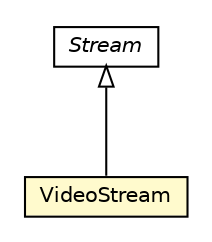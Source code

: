 #!/usr/local/bin/dot
#
# Class diagram 
# Generated by UMLGraph version R5_6-24-gf6e263 (http://www.umlgraph.org/)
#

digraph G {
	edge [fontname="Helvetica",fontsize=10,labelfontname="Helvetica",labelfontsize=10];
	node [fontname="Helvetica",fontsize=10,shape=plaintext];
	nodesep=0.25;
	ranksep=0.5;
	// org.universAAL.ontology.av.streaming.Stream
	c8595878 [label=<<table title="org.universAAL.ontology.av.streaming.Stream" border="0" cellborder="1" cellspacing="0" cellpadding="2" port="p" href="./Stream.html">
		<tr><td><table border="0" cellspacing="0" cellpadding="1">
<tr><td align="center" balign="center"><font face="Helvetica-Oblique"> Stream </font></td></tr>
		</table></td></tr>
		</table>>, URL="./Stream.html", fontname="Helvetica", fontcolor="black", fontsize=10.0];
	// org.universAAL.ontology.av.streaming.VideoStream
	c8595886 [label=<<table title="org.universAAL.ontology.av.streaming.VideoStream" border="0" cellborder="1" cellspacing="0" cellpadding="2" port="p" bgcolor="lemonChiffon" href="./VideoStream.html">
		<tr><td><table border="0" cellspacing="0" cellpadding="1">
<tr><td align="center" balign="center"> VideoStream </td></tr>
		</table></td></tr>
		</table>>, URL="./VideoStream.html", fontname="Helvetica", fontcolor="black", fontsize=10.0];
	//org.universAAL.ontology.av.streaming.VideoStream extends org.universAAL.ontology.av.streaming.Stream
	c8595878:p -> c8595886:p [dir=back,arrowtail=empty];
}

